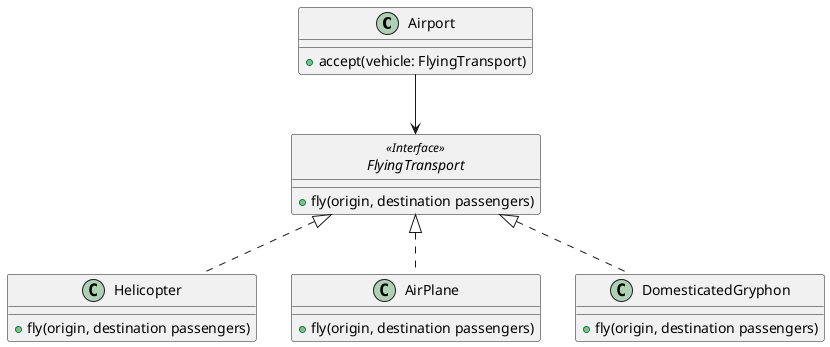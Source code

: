 @startuml
class Airport {
	+ accept(vehicle: FlyingTransport)
}


interface FlyingTransport <<Interface>> {
	+ fly(origin, destination passengers)
}


class Helicopter {
	+ fly(origin, destination passengers)
}


class AirPlane {
	+ fly(origin, destination passengers)
}


class DomesticatedGryphon {
	+ fly(origin, destination passengers)
}


Airport --> FlyingTransport
FlyingTransport <|.. Helicopter
FlyingTransport <|.. AirPlane
FlyingTransport <|.. DomesticatedGryphon


hide FlyingTransport circle


@enduml